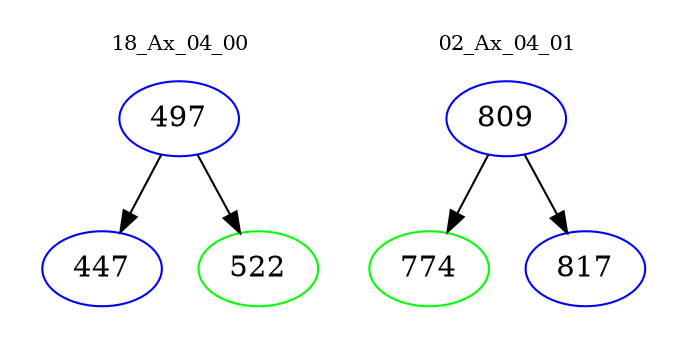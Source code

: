 digraph{
subgraph cluster_0 {
color = white
label = "18_Ax_04_00";
fontsize=10;
T0_497 [label="497", color="blue"]
T0_497 -> T0_447 [color="black"]
T0_447 [label="447", color="blue"]
T0_497 -> T0_522 [color="black"]
T0_522 [label="522", color="green"]
}
subgraph cluster_1 {
color = white
label = "02_Ax_04_01";
fontsize=10;
T1_809 [label="809", color="blue"]
T1_809 -> T1_774 [color="black"]
T1_774 [label="774", color="green"]
T1_809 -> T1_817 [color="black"]
T1_817 [label="817", color="blue"]
}
}
